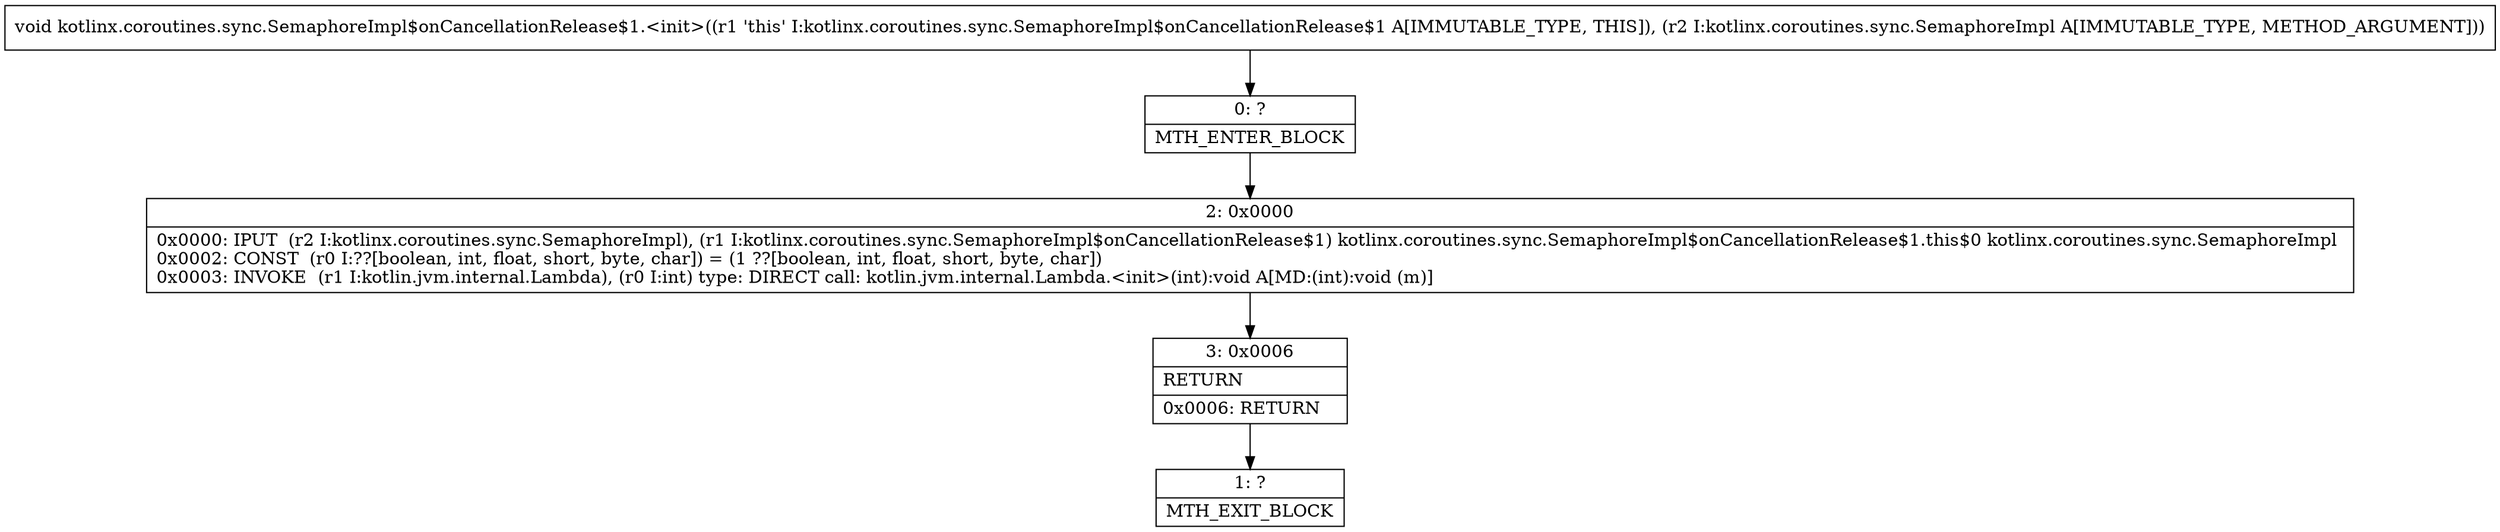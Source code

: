 digraph "CFG forkotlinx.coroutines.sync.SemaphoreImpl$onCancellationRelease$1.\<init\>(Lkotlinx\/coroutines\/sync\/SemaphoreImpl;)V" {
Node_0 [shape=record,label="{0\:\ ?|MTH_ENTER_BLOCK\l}"];
Node_2 [shape=record,label="{2\:\ 0x0000|0x0000: IPUT  (r2 I:kotlinx.coroutines.sync.SemaphoreImpl), (r1 I:kotlinx.coroutines.sync.SemaphoreImpl$onCancellationRelease$1) kotlinx.coroutines.sync.SemaphoreImpl$onCancellationRelease$1.this$0 kotlinx.coroutines.sync.SemaphoreImpl \l0x0002: CONST  (r0 I:??[boolean, int, float, short, byte, char]) = (1 ??[boolean, int, float, short, byte, char]) \l0x0003: INVOKE  (r1 I:kotlin.jvm.internal.Lambda), (r0 I:int) type: DIRECT call: kotlin.jvm.internal.Lambda.\<init\>(int):void A[MD:(int):void (m)]\l}"];
Node_3 [shape=record,label="{3\:\ 0x0006|RETURN\l|0x0006: RETURN   \l}"];
Node_1 [shape=record,label="{1\:\ ?|MTH_EXIT_BLOCK\l}"];
MethodNode[shape=record,label="{void kotlinx.coroutines.sync.SemaphoreImpl$onCancellationRelease$1.\<init\>((r1 'this' I:kotlinx.coroutines.sync.SemaphoreImpl$onCancellationRelease$1 A[IMMUTABLE_TYPE, THIS]), (r2 I:kotlinx.coroutines.sync.SemaphoreImpl A[IMMUTABLE_TYPE, METHOD_ARGUMENT])) }"];
MethodNode -> Node_0;Node_0 -> Node_2;
Node_2 -> Node_3;
Node_3 -> Node_1;
}

